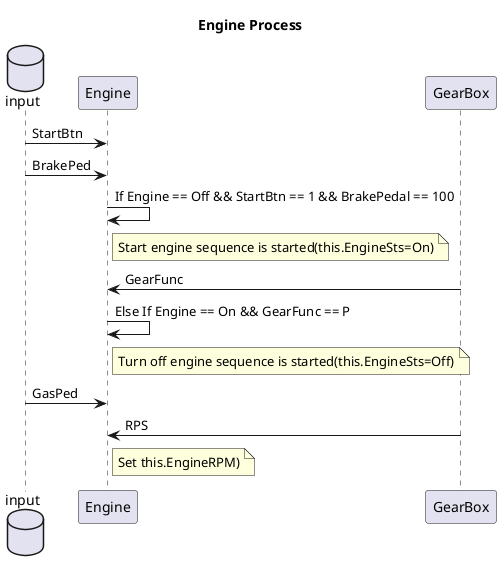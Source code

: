 @startuml 
title Engine Process
database input

Engine <- input : StartBtn
Engine <- input : BrakePed

Engine -> Engine : If Engine == Off && StartBtn == 1 && BrakePedal == 100
note right of Engine : Start engine sequence is started(this.EngineSts=On)

Engine <- GearBox : GearFunc
Engine -> Engine : Else If Engine == On && GearFunc == P
note right of Engine : Turn off engine sequence is started(this.EngineSts=Off)

Engine <- input : GasPed
Engine <- GearBox : RPS
note right of Engine : Set this.EngineRPM)


@enduml